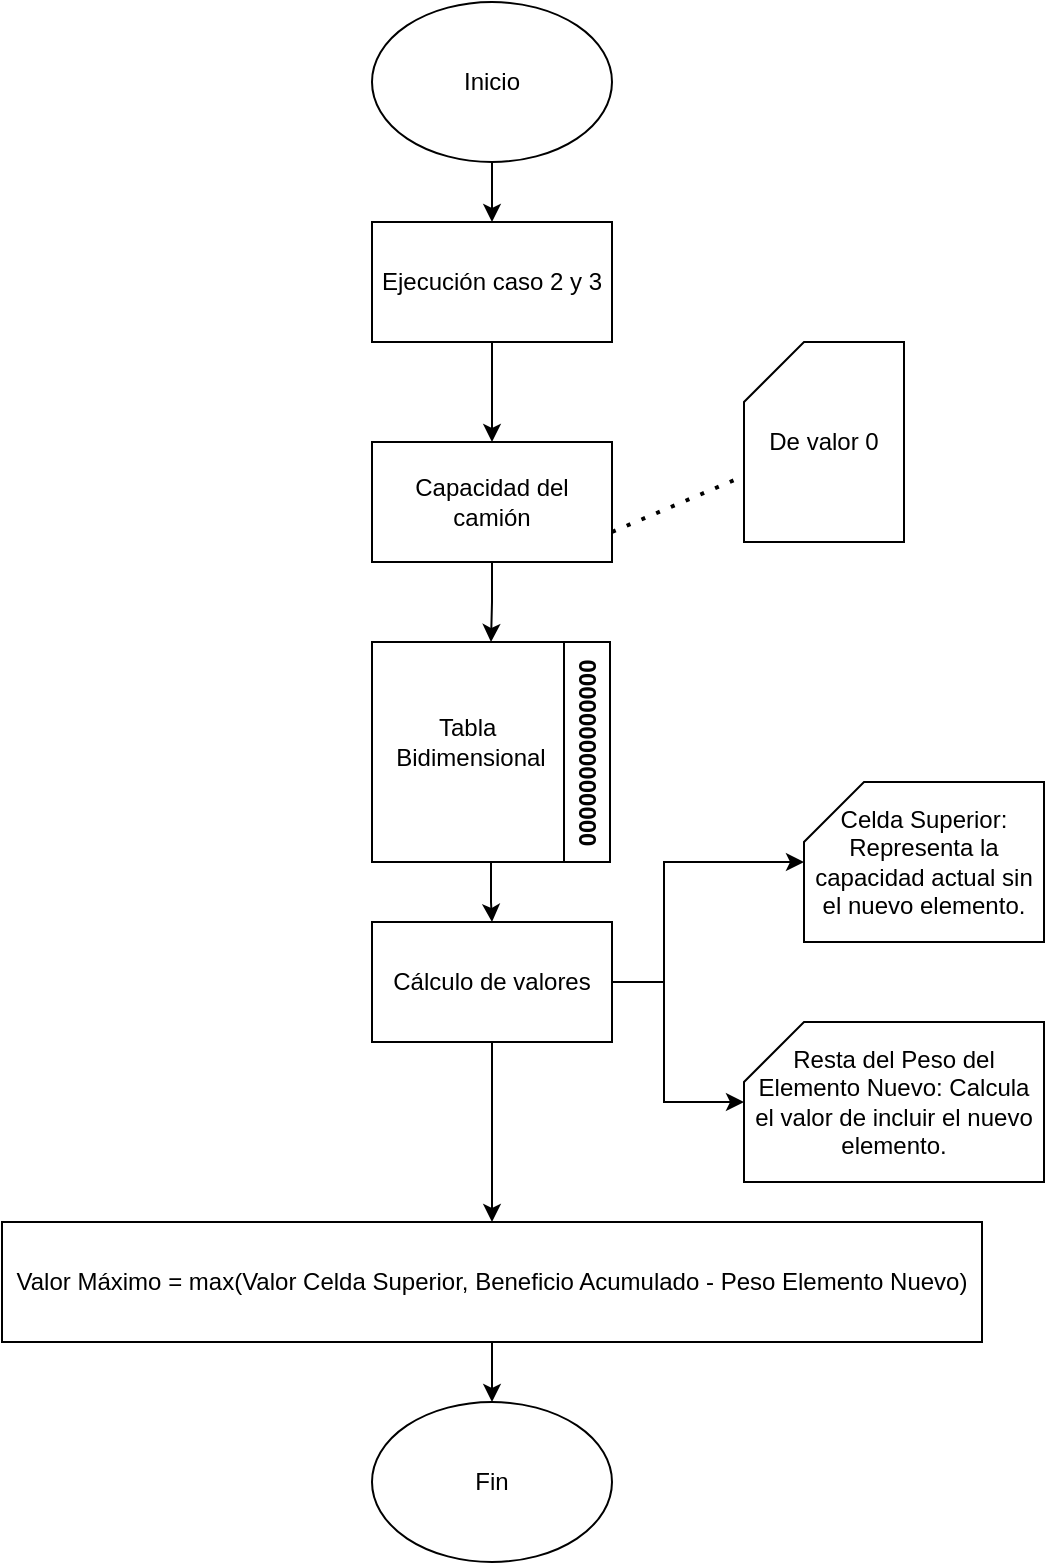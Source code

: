 <mxfile version="24.3.1" type="google">
  <diagram name="Página-1" id="WR2a9uNVL7GURd5JY-Vy">
    <mxGraphModel grid="1" page="1" gridSize="10" guides="1" tooltips="1" connect="1" arrows="1" fold="1" pageScale="1" pageWidth="827" pageHeight="1169" math="0" shadow="0">
      <root>
        <mxCell id="0" />
        <mxCell id="1" parent="0" />
        <mxCell id="5sNoOrrvdIrFRkjxcOED-10" style="edgeStyle=orthogonalEdgeStyle;rounded=0;orthogonalLoop=1;jettySize=auto;html=1;" edge="1" parent="1" source="5sNoOrrvdIrFRkjxcOED-1" target="5sNoOrrvdIrFRkjxcOED-3">
          <mxGeometry relative="1" as="geometry" />
        </mxCell>
        <mxCell id="5sNoOrrvdIrFRkjxcOED-1" value="Inicio" style="ellipse;whiteSpace=wrap;html=1;" vertex="1" parent="1">
          <mxGeometry x="354" y="20" width="120" height="80" as="geometry" />
        </mxCell>
        <mxCell id="5sNoOrrvdIrFRkjxcOED-12" style="edgeStyle=orthogonalEdgeStyle;rounded=0;orthogonalLoop=1;jettySize=auto;html=1;entryX=0.5;entryY=1;entryDx=0;entryDy=0;" edge="1" parent="1" source="5sNoOrrvdIrFRkjxcOED-2" target="5sNoOrrvdIrFRkjxcOED-8">
          <mxGeometry relative="1" as="geometry" />
        </mxCell>
        <mxCell id="5sNoOrrvdIrFRkjxcOED-2" value="Capacidad del camión" style="rounded=0;whiteSpace=wrap;html=1;" vertex="1" parent="1">
          <mxGeometry x="354" y="240" width="120" height="60" as="geometry" />
        </mxCell>
        <mxCell id="5sNoOrrvdIrFRkjxcOED-11" style="edgeStyle=orthogonalEdgeStyle;rounded=0;orthogonalLoop=1;jettySize=auto;html=1;" edge="1" parent="1" source="5sNoOrrvdIrFRkjxcOED-3" target="5sNoOrrvdIrFRkjxcOED-2">
          <mxGeometry relative="1" as="geometry" />
        </mxCell>
        <mxCell id="5sNoOrrvdIrFRkjxcOED-3" value="Ejecución caso 2 y 3" style="rounded=0;whiteSpace=wrap;html=1;" vertex="1" parent="1">
          <mxGeometry x="354" y="130" width="120" height="60" as="geometry" />
        </mxCell>
        <mxCell id="5sNoOrrvdIrFRkjxcOED-15" style="edgeStyle=orthogonalEdgeStyle;rounded=0;orthogonalLoop=1;jettySize=auto;html=1;" edge="1" parent="1" source="5sNoOrrvdIrFRkjxcOED-5" target="5sNoOrrvdIrFRkjxcOED-14">
          <mxGeometry relative="1" as="geometry">
            <Array as="points">
              <mxPoint x="500" y="510" />
              <mxPoint x="500" y="450" />
            </Array>
          </mxGeometry>
        </mxCell>
        <mxCell id="5sNoOrrvdIrFRkjxcOED-17" style="edgeStyle=orthogonalEdgeStyle;rounded=0;orthogonalLoop=1;jettySize=auto;html=1;" edge="1" parent="1" source="5sNoOrrvdIrFRkjxcOED-5" target="5sNoOrrvdIrFRkjxcOED-16">
          <mxGeometry relative="1" as="geometry">
            <Array as="points">
              <mxPoint x="500" y="510" />
              <mxPoint x="500" y="570" />
            </Array>
          </mxGeometry>
        </mxCell>
        <mxCell id="5sNoOrrvdIrFRkjxcOED-19" style="edgeStyle=orthogonalEdgeStyle;rounded=0;orthogonalLoop=1;jettySize=auto;html=1;" edge="1" parent="1" source="5sNoOrrvdIrFRkjxcOED-5" target="5sNoOrrvdIrFRkjxcOED-18">
          <mxGeometry relative="1" as="geometry" />
        </mxCell>
        <mxCell id="5sNoOrrvdIrFRkjxcOED-5" value="Cálculo de valores" style="rounded=0;whiteSpace=wrap;html=1;" vertex="1" parent="1">
          <mxGeometry x="354" y="480" width="120" height="60" as="geometry" />
        </mxCell>
        <mxCell id="5sNoOrrvdIrFRkjxcOED-6" value="De valor 0" style="shape=card;whiteSpace=wrap;html=1;" vertex="1" parent="1">
          <mxGeometry x="540" y="190" width="80" height="100" as="geometry" />
        </mxCell>
        <mxCell id="5sNoOrrvdIrFRkjxcOED-7" value="" style="endArrow=none;dashed=1;html=1;dashPattern=1 3;strokeWidth=2;rounded=0;exitX=1;exitY=0.75;exitDx=0;exitDy=0;" edge="1" parent="1" source="5sNoOrrvdIrFRkjxcOED-2" target="5sNoOrrvdIrFRkjxcOED-6">
          <mxGeometry width="50" height="50" relative="1" as="geometry">
            <mxPoint x="410" y="390" as="sourcePoint" />
            <mxPoint x="460" y="340" as="targetPoint" />
          </mxGeometry>
        </mxCell>
        <mxCell id="5sNoOrrvdIrFRkjxcOED-13" style="edgeStyle=orthogonalEdgeStyle;rounded=0;orthogonalLoop=1;jettySize=auto;html=1;entryX=0.5;entryY=0;entryDx=0;entryDy=0;" edge="1" parent="1" source="5sNoOrrvdIrFRkjxcOED-8" target="5sNoOrrvdIrFRkjxcOED-5">
          <mxGeometry relative="1" as="geometry" />
        </mxCell>
        <mxCell id="5sNoOrrvdIrFRkjxcOED-8" value="00000000000000" style="swimlane;horizontal=0;whiteSpace=wrap;html=1;rotation=-180;" vertex="1" parent="1">
          <mxGeometry x="354" y="340" width="119" height="110" as="geometry" />
        </mxCell>
        <mxCell id="5sNoOrrvdIrFRkjxcOED-9" value="Tabla&amp;nbsp;&lt;div&gt;Bidimensional&lt;/div&gt;" style="text;html=1;align=center;verticalAlign=middle;resizable=0;points=[];autosize=1;strokeColor=none;fillColor=none;" vertex="1" parent="5sNoOrrvdIrFRkjxcOED-8">
          <mxGeometry x="-1" y="30" width="100" height="40" as="geometry" />
        </mxCell>
        <mxCell id="5sNoOrrvdIrFRkjxcOED-14" value="Celda Superior: Representa la capacidad actual sin el nuevo elemento." style="shape=card;whiteSpace=wrap;html=1;align=center;" vertex="1" parent="1">
          <mxGeometry x="570" y="410" width="120" height="80" as="geometry" />
        </mxCell>
        <mxCell id="5sNoOrrvdIrFRkjxcOED-16" value="&lt;div&gt;&lt;br&gt;&lt;/div&gt;&lt;div&gt;Resta del Peso del Elemento Nuevo: Calcula el valor de incluir el nuevo elemento.&lt;/div&gt;&lt;div&gt;&lt;br&gt;&lt;/div&gt;" style="shape=card;whiteSpace=wrap;html=1;align=center;" vertex="1" parent="1">
          <mxGeometry x="540" y="530" width="150" height="80" as="geometry" />
        </mxCell>
        <mxCell id="5sNoOrrvdIrFRkjxcOED-21" style="edgeStyle=orthogonalEdgeStyle;rounded=0;orthogonalLoop=1;jettySize=auto;html=1;" edge="1" parent="1" source="5sNoOrrvdIrFRkjxcOED-18" target="5sNoOrrvdIrFRkjxcOED-20">
          <mxGeometry relative="1" as="geometry" />
        </mxCell>
        <mxCell id="5sNoOrrvdIrFRkjxcOED-18" value="&lt;div&gt;Valor Máximo = max(Valor Celda Superior, Beneficio Acumulado - Peso Elemento Nuevo)&lt;/div&gt;" style="rounded=0;whiteSpace=wrap;html=1;" vertex="1" parent="1">
          <mxGeometry x="169" y="630" width="490" height="60" as="geometry" />
        </mxCell>
        <mxCell id="5sNoOrrvdIrFRkjxcOED-20" value="Fin" style="ellipse;whiteSpace=wrap;html=1;" vertex="1" parent="1">
          <mxGeometry x="354" y="720" width="120" height="80" as="geometry" />
        </mxCell>
      </root>
    </mxGraphModel>
  </diagram>
</mxfile>
